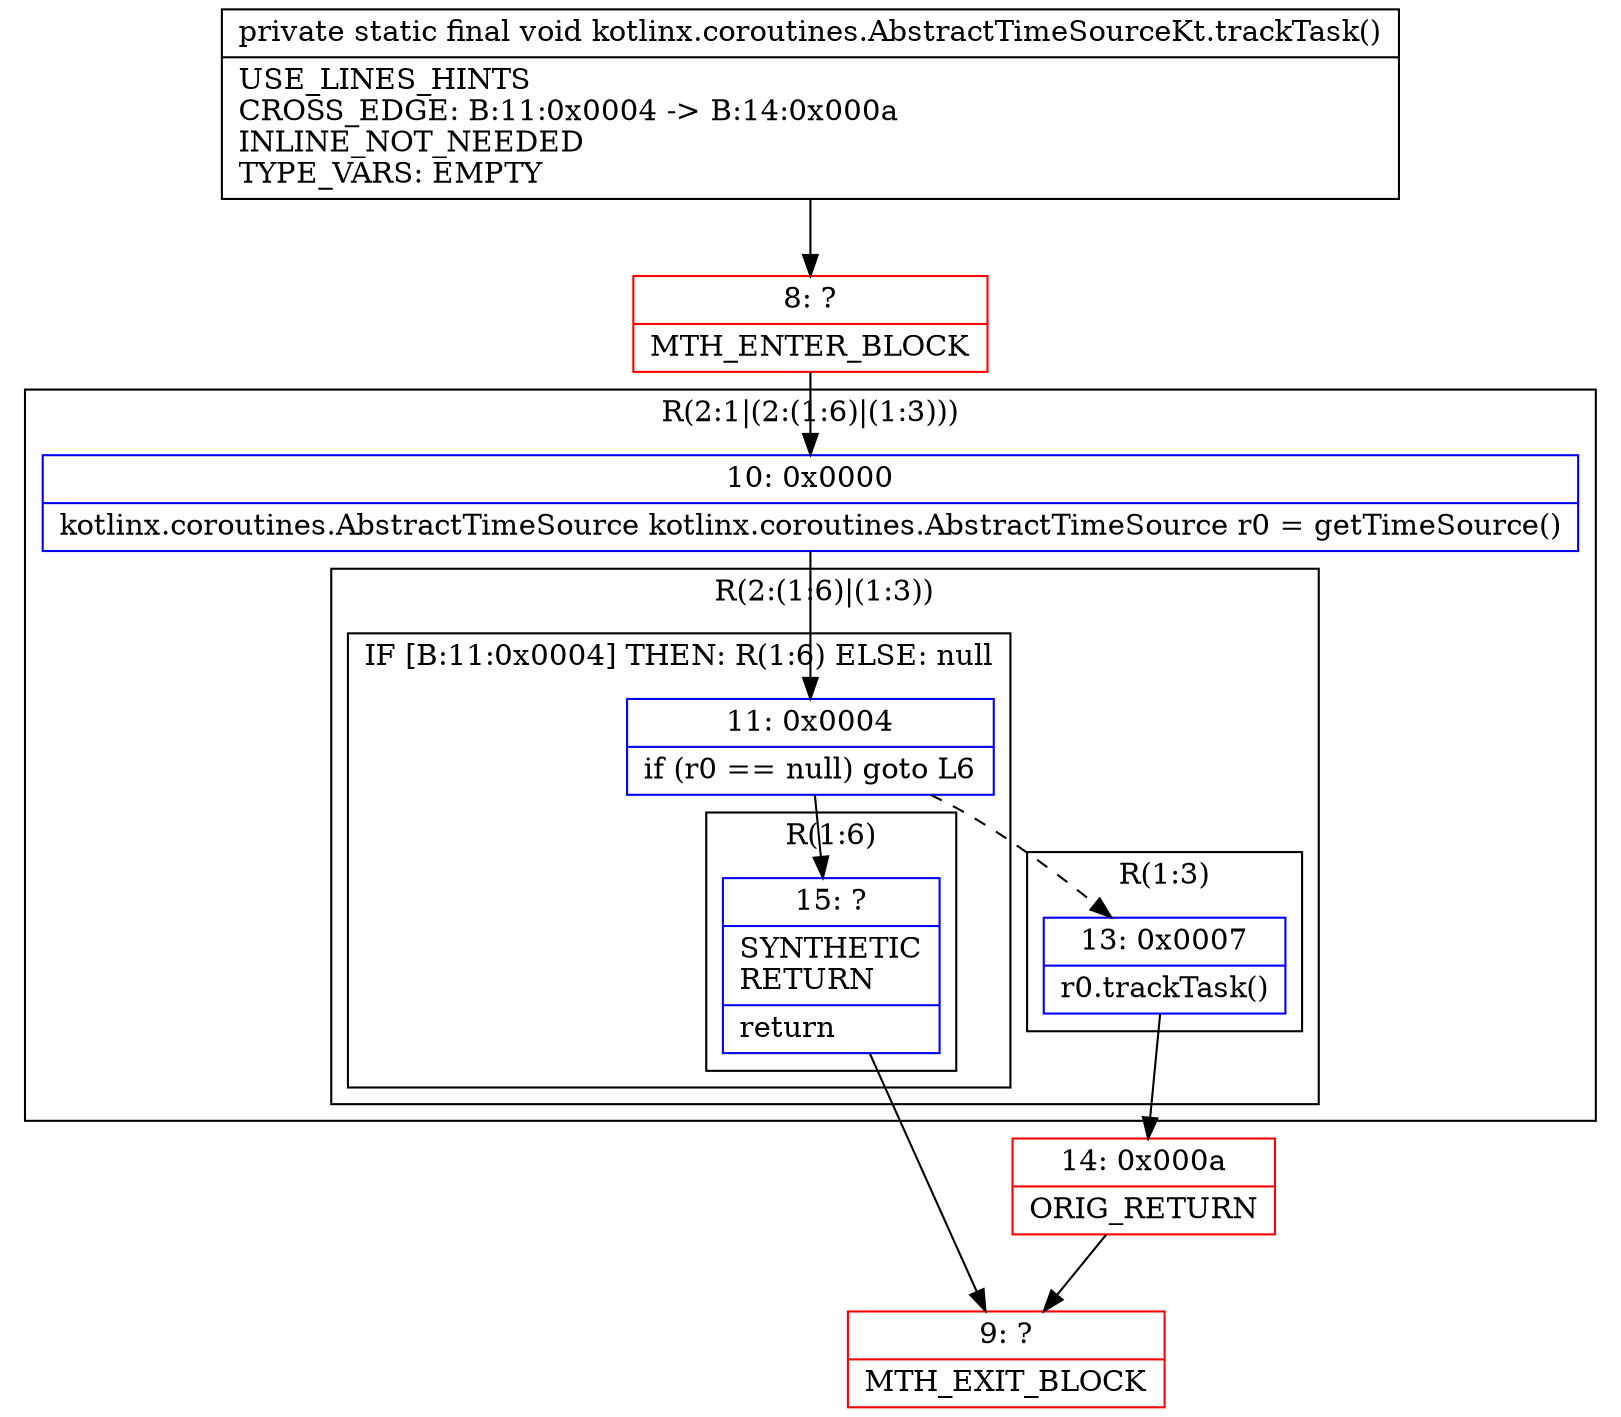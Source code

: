digraph "CFG forkotlinx.coroutines.AbstractTimeSourceKt.trackTask()V" {
subgraph cluster_Region_1615781960 {
label = "R(2:1|(2:(1:6)|(1:3)))";
node [shape=record,color=blue];
Node_10 [shape=record,label="{10\:\ 0x0000|kotlinx.coroutines.AbstractTimeSource kotlinx.coroutines.AbstractTimeSource r0 = getTimeSource()\l}"];
subgraph cluster_Region_1332203320 {
label = "R(2:(1:6)|(1:3))";
node [shape=record,color=blue];
subgraph cluster_IfRegion_378881475 {
label = "IF [B:11:0x0004] THEN: R(1:6) ELSE: null";
node [shape=record,color=blue];
Node_11 [shape=record,label="{11\:\ 0x0004|if (r0 == null) goto L6\l}"];
subgraph cluster_Region_658757267 {
label = "R(1:6)";
node [shape=record,color=blue];
Node_15 [shape=record,label="{15\:\ ?|SYNTHETIC\lRETURN\l|return\l}"];
}
}
subgraph cluster_Region_1095894417 {
label = "R(1:3)";
node [shape=record,color=blue];
Node_13 [shape=record,label="{13\:\ 0x0007|r0.trackTask()\l}"];
}
}
}
Node_8 [shape=record,color=red,label="{8\:\ ?|MTH_ENTER_BLOCK\l}"];
Node_14 [shape=record,color=red,label="{14\:\ 0x000a|ORIG_RETURN\l}"];
Node_9 [shape=record,color=red,label="{9\:\ ?|MTH_EXIT_BLOCK\l}"];
MethodNode[shape=record,label="{private static final void kotlinx.coroutines.AbstractTimeSourceKt.trackTask()  | USE_LINES_HINTS\lCROSS_EDGE: B:11:0x0004 \-\> B:14:0x000a\lINLINE_NOT_NEEDED\lTYPE_VARS: EMPTY\l}"];
MethodNode -> Node_8;Node_10 -> Node_11;
Node_11 -> Node_13[style=dashed];
Node_11 -> Node_15;
Node_15 -> Node_9;
Node_13 -> Node_14;
Node_8 -> Node_10;
Node_14 -> Node_9;
}

